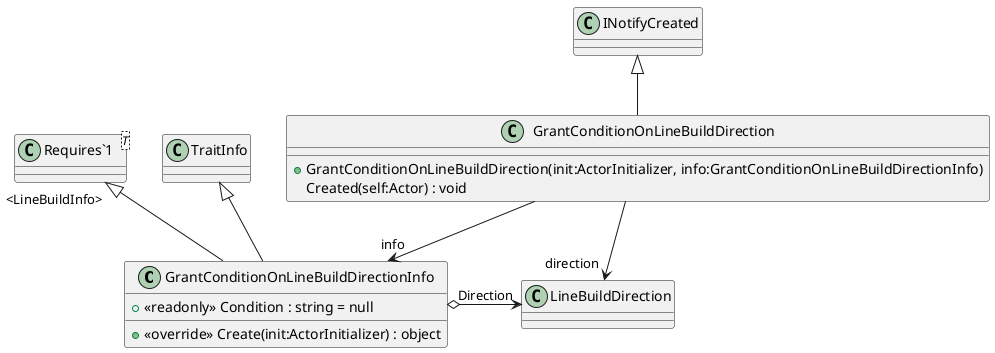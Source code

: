 @startuml
class GrantConditionOnLineBuildDirectionInfo {
    + <<readonly>> Condition : string = null
    + <<override>> Create(init:ActorInitializer) : object
}
class GrantConditionOnLineBuildDirection {
    + GrantConditionOnLineBuildDirection(init:ActorInitializer, info:GrantConditionOnLineBuildDirectionInfo)
    Created(self:Actor) : void
}
class "Requires`1"<T> {
}
TraitInfo <|-- GrantConditionOnLineBuildDirectionInfo
"Requires`1" "<LineBuildInfo>" <|-- GrantConditionOnLineBuildDirectionInfo
GrantConditionOnLineBuildDirectionInfo o-> "Direction" LineBuildDirection
INotifyCreated <|-- GrantConditionOnLineBuildDirection
GrantConditionOnLineBuildDirection --> "info" GrantConditionOnLineBuildDirectionInfo
GrantConditionOnLineBuildDirection --> "direction" LineBuildDirection
@enduml

